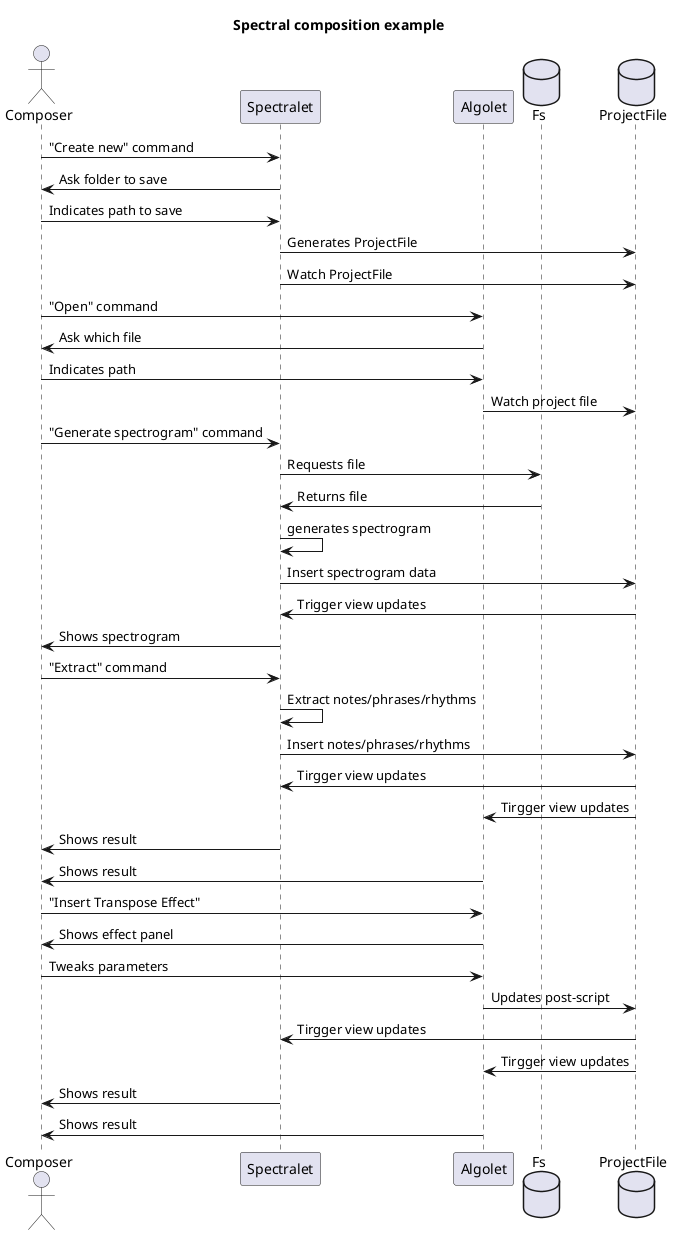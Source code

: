 @startuml
title Spectral composition example
actor Composer
participant Spectralet
participant Algolet
database Fs
database ProjectFile

Composer -> Spectralet: "Create new" command
Spectralet -> Composer: Ask folder to save
Composer -> Spectralet: Indicates path to save
Spectralet -> ProjectFile: Generates ProjectFile
Spectralet -> ProjectFile: Watch ProjectFile
Composer -> Algolet: "Open" command
Algolet -> Composer: Ask which file
Composer -> Algolet: Indicates path
Algolet -> ProjectFile: Watch project file
Composer -> Spectralet: "Generate spectrogram" command
Spectralet -> Fs: Requests file
Fs -> Spectralet: Returns file
Spectralet -> Spectralet: generates spectrogram
Spectralet -> ProjectFile: Insert spectrogram data
ProjectFile -> Spectralet: Trigger view updates
Spectralet -> Composer: Shows spectrogram
Composer -> Spectralet: "Extract" command
Spectralet -> Spectralet: Extract notes/phrases/rhythms
Spectralet -> ProjectFile: Insert notes/phrases/rhythms
ProjectFile -> Spectralet: Tirgger view updates
ProjectFile -> Algolet: Tirgger view updates
Spectralet -> Composer: Shows result
Algolet -> Composer: Shows result
Composer -> Algolet: "Insert Transpose Effect"
Algolet -> Composer: Shows effect panel
Composer -> Algolet: Tweaks parameters
Algolet -> ProjectFile: Updates post-script
ProjectFile -> Spectralet: Tirgger view updates
ProjectFile -> Algolet: Tirgger view updates
Spectralet -> Composer: Shows result
Algolet -> Composer: Shows result
@enduml

'Distructive change?'

